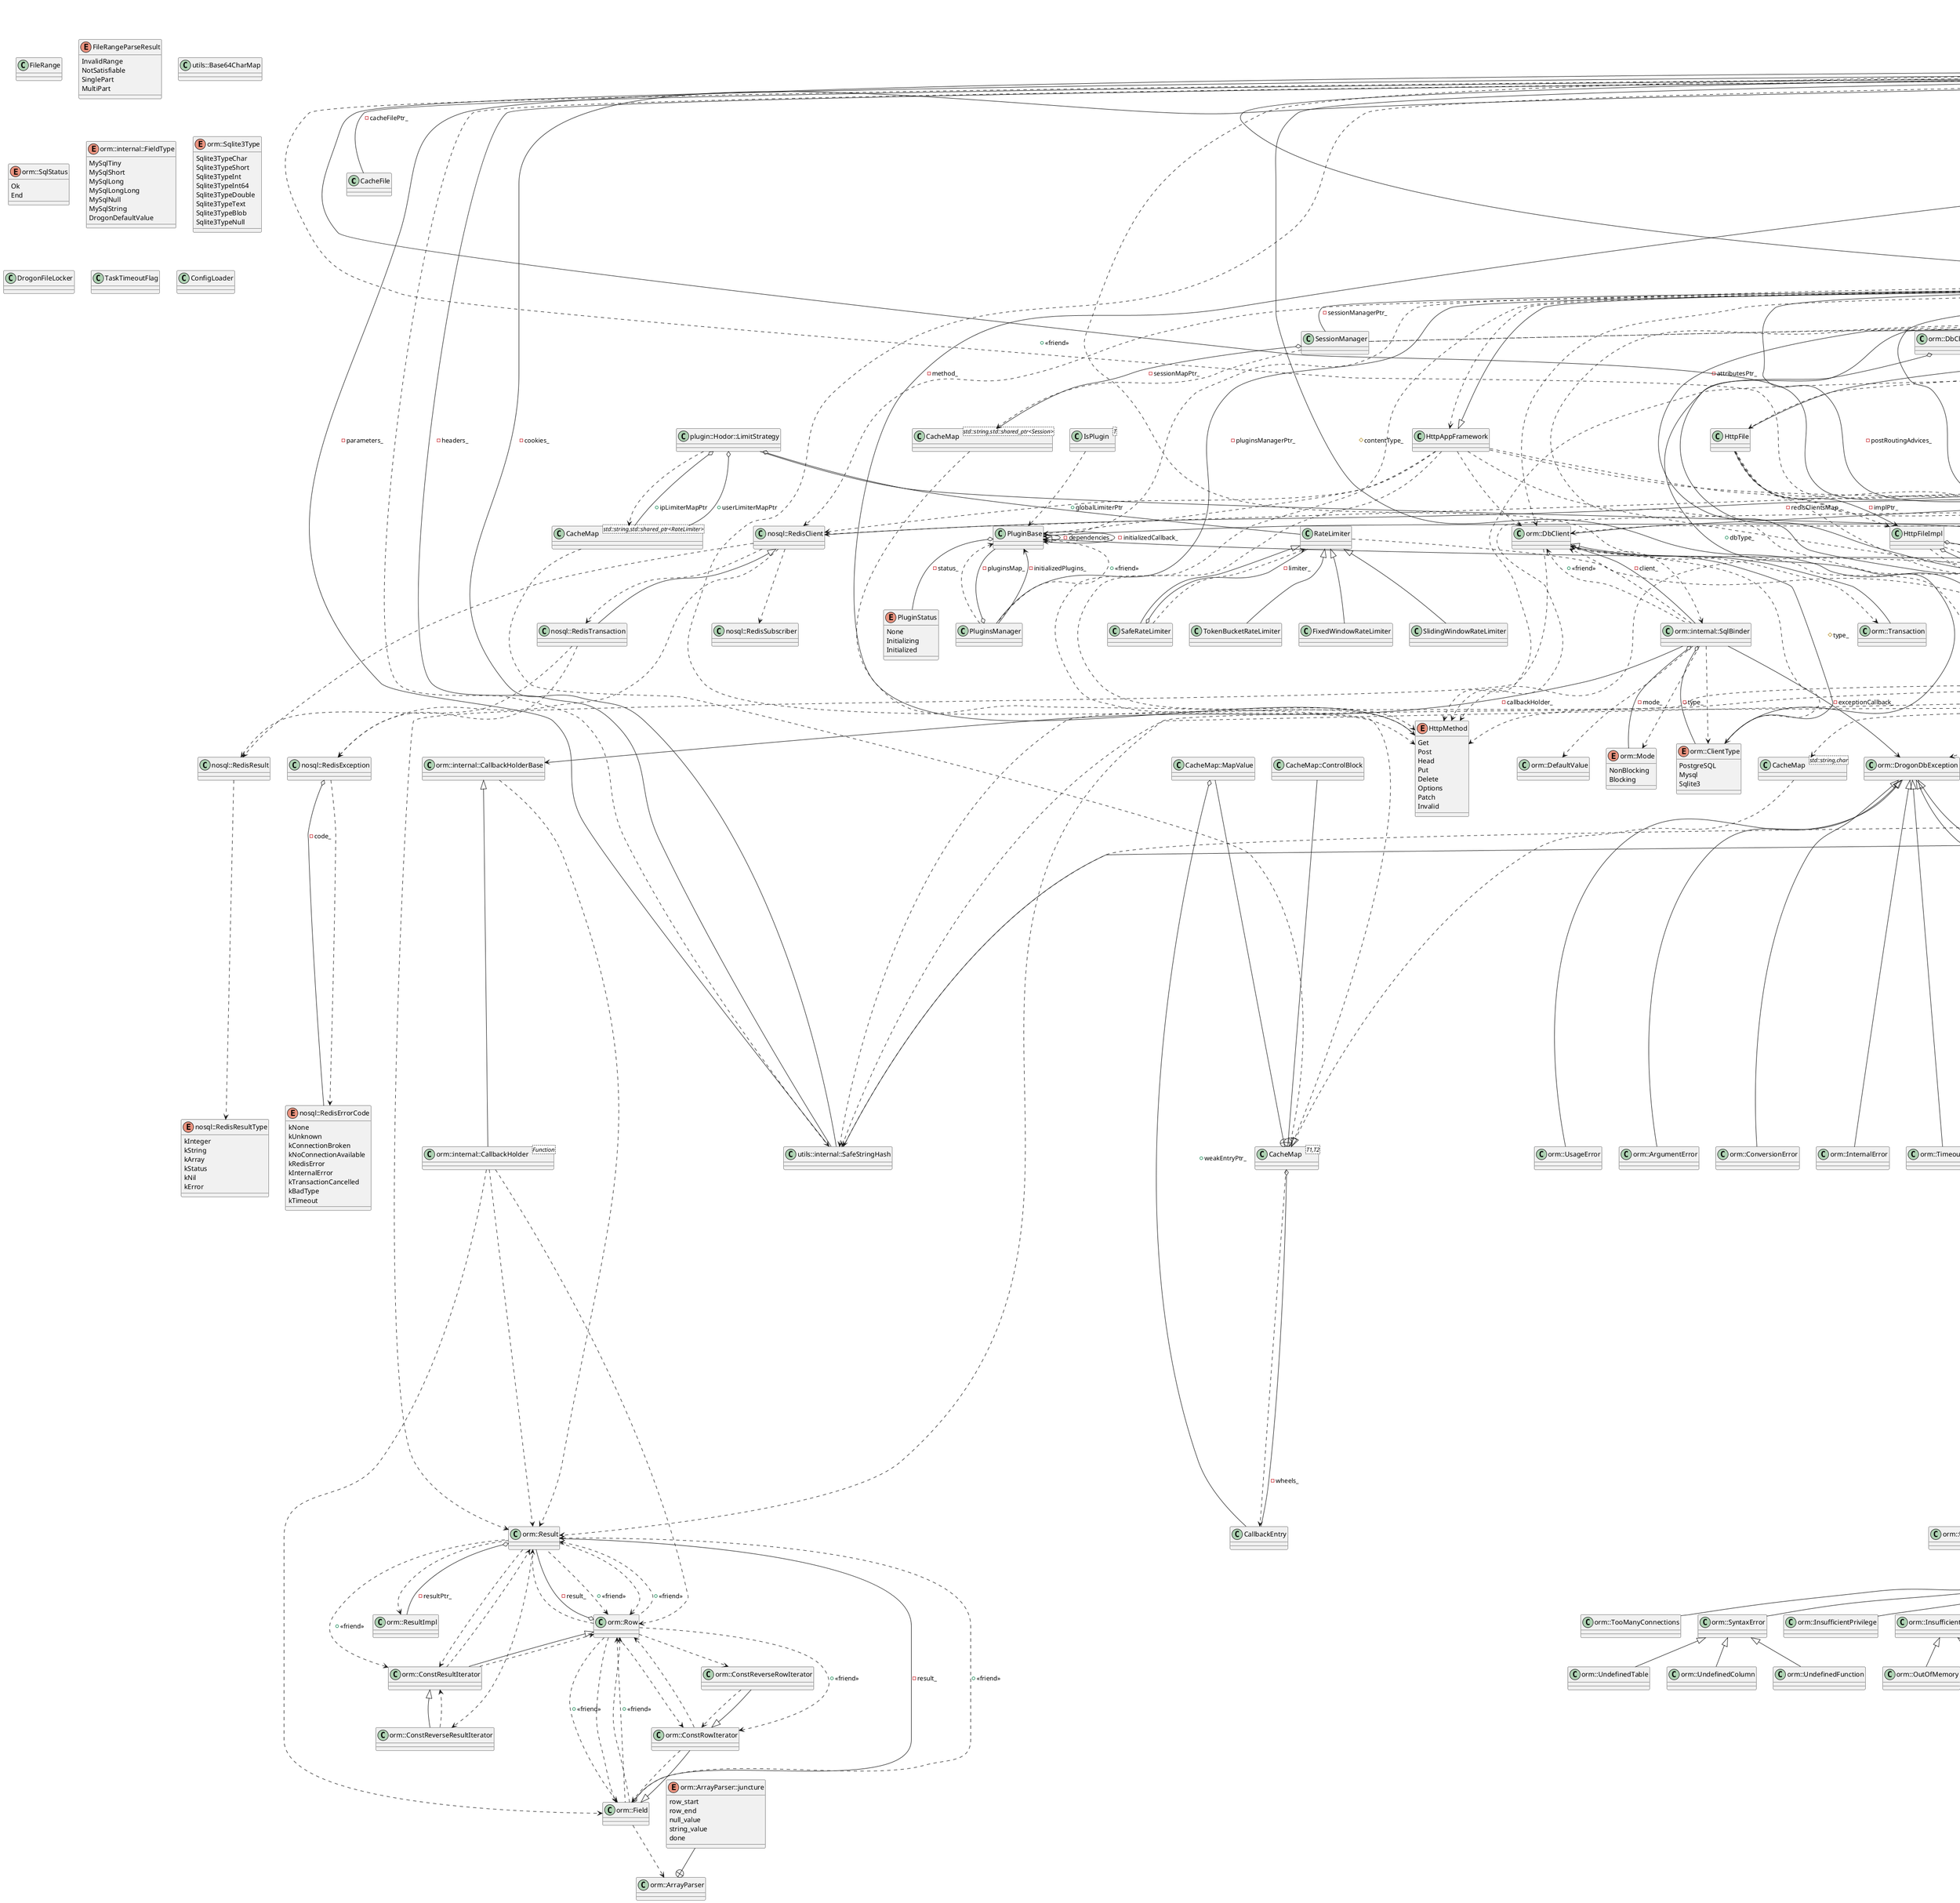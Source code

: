 @startuml
class "CacheFile" as C_0001602196388412231876
class C_0001602196388412231876 {
__
}
class "FileRange" as C_0001172907301280190169
class C_0001172907301280190169 {
__
}
enum "FileRangeParseResult" as C_0000148446921052747184
enum C_0000148446921052747184 {
InvalidRange
NotSatisfiable
SinglePart
MultiPart
}
enum "RateLimiterType" as C_0000569988673377409314
enum C_0000569988673377409314 {
kFixedWindow
kSlidingWindow
kTokenBucket
}
class "RateLimiter" as C_0001683570349320951376
class C_0001683570349320951376 {
__
}
class "SafeRateLimiter" as C_0000793312537672635337
class C_0000793312537672635337 {
__
}
class "DrClassMap" as C_0000226157856975215688
class C_0000226157856975215688 {
__
}
class "DrObjectBase" as C_0000948678946378292650
class C_0000948678946378292650 {
__
}
class "DrObject<T>" as C_0000928351319055387329
class C_0000928351319055387329 {
__
}
class "DrObject::DrAllocator" as C_0001402579818599776926
class C_0001402579818599776926 {
__
}
enum "PluginStatus" as C_0002179084495633963903
enum C_0002179084495633963903 {
None
Initializing
Initialized
}
class "PluginBase" as C_0001766132705992294525
class C_0001766132705992294525 {
__
}
class "IsPlugin<T>" as C_0000757665531058320208
class C_0000757665531058320208 {
__
}
class "Plugin<T>" as C_0000090245984191403772
class C_0000090245984191403772 {
__
}
class "utils::internal::SafeStringHash" as C_0000202643399852925558
class C_0000202643399852925558 {
__
}
class "utils::Base64CharMap" as C_0000809694871541360801
class C_0000809694871541360801 {
__
}
enum "HttpStatusCode" as C_0002294020846573993468
enum C_0002294020846573993468 {
kUnknown
k100Continue
k101SwitchingProtocols
k102Processing
k103EarlyHints
k200OK
k201Created
k202Accepted
k203NonAuthoritativeInformation
k204NoContent
k205ResetContent
k206PartialContent
k207MultiStatus
k208AlreadyReported
k226IMUsed
k300MultipleChoices
k301MovedPermanently
k302Found
k303SeeOther
k304NotModified
k305UseProxy
k306Unused
k307TemporaryRedirect
k308PermanentRedirect
k400BadRequest
k401Unauthorized
k402PaymentRequired
k403Forbidden
k404NotFound
k405MethodNotAllowed
k406NotAcceptable
k407ProxyAuthenticationRequired
k408RequestTimeout
k409Conflict
k410Gone
k411LengthRequired
k412PreconditionFailed
k413RequestEntityTooLarge
k414RequestURITooLarge
k415UnsupportedMediaType
k416RequestedRangeNotSatisfiable
k417ExpectationFailed
k418ImATeapot
k421MisdirectedRequest
k422UnprocessableEntity
k423Locked
k424FailedDependency
k425TooEarly
k426UpgradeRequired
k428PreconditionRequired
k429TooManyRequests
k431RequestHeaderFieldsTooLarge
k451UnavailableForLegalReasons
k500InternalServerError
k501NotImplemented
k502BadGateway
k503ServiceUnavailable
k504GatewayTimeout
k505HTTPVersionNotSupported
k506VariantAlsoNegotiates
k507InsufficientStorage
k508LoopDetected
k510NotExtended
k511NetworkAuthenticationRequired
}
enum "Version" as C_0000197817700020926822
enum C_0000197817700020926822 {
kUnknown
kHttp10
kHttp11
}
enum "ContentType" as C_0002066557435230642449
enum C_0002066557435230642449 {
CT_NONE
CT_APPLICATION_JSON
CT_TEXT_PLAIN
CT_TEXT_HTML
CT_APPLICATION_X_FORM
CT_APPLICATION_X_JAVASCRIPT
CT_TEXT_CSS
CT_TEXT_XML
CT_APPLICATION_XML
CT_TEXT_XSL
CT_APPLICATION_WASM
CT_APPLICATION_OCTET_STREAM
CT_APPLICATION_X_FONT_TRUETYPE
CT_APPLICATION_X_FONT_OPENTYPE
CT_APPLICATION_FONT_WOFF
CT_APPLICATION_FONT_WOFF2
CT_APPLICATION_VND_MS_FONTOBJ
CT_APPLICATION_PDF
CT_IMAGE_SVG_XML
CT_IMAGE_PNG
CT_IMAGE_WEBP
CT_IMAGE_AVIF
CT_IMAGE_JPG
CT_IMAGE_GIF
CT_IMAGE_XICON
CT_IMAGE_ICNS
CT_IMAGE_BMP
CT_MULTIPART_FORM_DATA
CT_CUSTOM
}
enum "FileType" as C_0000046087860677639494
enum C_0000046087860677639494 {
FT_UNKNOWN
FT_CUSTOM
FT_DOCUMENT
FT_ARCHIVE
FT_AUDIO
FT_MEDIA
FT_IMAGE
}
enum "HttpMethod" as C_0002297089588192879184
enum C_0002297089588192879184 {
Get
Post
Head
Put
Delete
Options
Patch
Invalid
}
enum "ReqResult" as C_0002149760671946388471
enum C_0002149760671946388471 {
Ok
BadResponse
NetworkFailure
BadServerAddress
Timeout
HandshakeError
InvalidCertificate
EncryptionFailure
}
enum "WebSocketMessageType" as C_0001493037087324526865
enum C_0001493037087324526865 {
Text
Binary
Ping
Pong
Close
Unknown
}
class "Session" as C_0001154883658290103158
class C_0001154883658290103158 {
__
}
class "Attributes" as C_0000856886442257969515
class C_0000856886442257969515 {
__
}
class "UploadFile" as C_0001615461992216996730
class C_0001615461992216996730 {
__
}
class "HttpRequest" as C_0001190870941872623442
class C_0001190870941872623442 {
__
}
class "plugin::RealIpResolver" as C_0000941513324950733499
class C_0000941513324950733499 {
__
}
class "plugin::RealIpResolver::CIDR" as C_0000448641385731278432
class C_0000448641385731278432 {
__
}
class "plugin::Hodor" as C_0001660283423325560228
class C_0001660283423325560228 {
__
}
class "plugin::Hodor::LimitStrategy" as C_0002289629782712496672
class C_0002289629782712496672 {
__
}
class "plugin::SecureSSLRedirector" as C_0000220070499246235988
class C_0000220070499246235988 {
__
}
class "plugin::AccessLogger" as C_0000244520623122674747
class C_0000244520623122674747 {
__
}
class "plugin::GlobalFilters" as C_0001987479517215170784
class C_0001987479517215170784 {
__
}
class "CallbackEntry" as C_0000090521162796328593
class C_0000090521162796328593 {
__
}
class "CacheMap<T1,T2>" as C_0001718377259596257071
class C_0001718377259596257071 {
__
}
class "CacheMap::MapValue" as C_0001562390711784535865
class C_0001562390711784535865 {
__
}
class "CacheMap::ControlBlock" as C_0002252073953150628835
class C_0002252073953150628835 {
__
}
class "Cookie" as C_0000629720874538387081
class C_0000629720874538387081 {
__
}
enum "Cookie::SameSite" as C_0002106053951744410615
enum C_0002106053951744410615 {
kNull
kLax
kStrict
kNone
}
class "HttpViewData" as C_0001371109155471867910
class C_0001371109155471867910 {
__
}
class "HttpResponse" as C_0001901795027020512498
class C_0001901795027020512498 {
__
}
class "HttpFilterBase" as C_0001287349830889935744
class C_0001287349830889935744 {
__
}
class "HttpFilter<T,_Bool AutoCreation=true>" as C_0001423317784030907931
class C_0001423317784030907931 {
__
}
class "HttpFile" as C_0001523417402752130926
class C_0001523417402752130926 {
__
}
class "MultiPartParser" as C_0001601606743768578298
class C_0001601606743768578298 {
__
}
class "DrTemplateBase" as C_0000286555068366301766
class C_0000286555068366301766 {
__
}
class "DrTemplate<T>" as C_0000730908334399288167
class C_0000730908334399288167 {
__
}
class "NotFound" as C_0001702311134469454529
class C_0001702311134469454529 {
__
}
class "orm::DrogonDbException" as C_0000490701912571951483
class C_0000490701912571951483 {
__
}
class "orm::Failure" as C_0000456369170220033535
class C_0000456369170220033535 {
__
}
class "orm::BrokenConnection" as C_0001376443961393314631
class C_0001376443961393314631 {
__
}
class "orm::SqlError" as C_0000110094149694428433
class C_0000110094149694428433 {
__
}
class "orm::InDoubtError" as C_0001329812002507284968
class C_0001329812002507284968 {
__
}
class "orm::TransactionRollback" as C_0001914524283162894475
class C_0001914524283162894475 {
__
}
class "orm::SerializationFailure" as C_0001257602633022102086
class C_0001257602633022102086 {
__
}
class "orm::StatementCompletionUnknown" as C_0000994616565579621556
class C_0000994616565579621556 {
__
}
class "orm::DeadlockDetected" as C_0001888794958766654274
class C_0001888794958766654274 {
__
}
class "orm::InternalError" as C_0002261831672566029641
class C_0002261831672566029641 {
__
}
class "orm::TimeoutError" as C_0002302674545447868988
class C_0002302674545447868988 {
__
}
class "orm::UsageError" as C_0000254083566728914352
class C_0000254083566728914352 {
__
}
class "orm::ArgumentError" as C_0000916768331014483169
class C_0000916768331014483169 {
__
}
class "orm::ConversionError" as C_0001845087573322512354
class C_0001845087573322512354 {
__
}
class "orm::RangeError" as C_0001211430318191908949
class C_0001211430318191908949 {
__
}
class "orm::UnexpectedRows" as C_0000875683457816288818
class C_0000875683457816288818 {
__
}
class "orm::FeatureNotSupported" as C_0000303146722636107252
class C_0000303146722636107252 {
__
}
class "orm::DataException" as C_0000450066591467892548
class C_0000450066591467892548 {
__
}
class "orm::IntegrityConstraintViolation" as C_0000183985701049491110
class C_0000183985701049491110 {
__
}
class "orm::RestrictViolation" as C_0001486865965422908195
class C_0001486865965422908195 {
__
}
class "orm::NotNullViolation" as C_0001815296255384798414
class C_0001815296255384798414 {
__
}
class "orm::ForeignKeyViolation" as C_0000507707051843650703
class C_0000507707051843650703 {
__
}
class "orm::UniqueViolation" as C_0002008857915781258230
class C_0002008857915781258230 {
__
}
class "orm::CheckViolation" as C_0001924239052726442346
class C_0001924239052726442346 {
__
}
class "orm::InvalidCursorState" as C_0001566428556455139836
class C_0001566428556455139836 {
__
}
class "orm::InvalidSqlStatementName" as C_0000759062901150113307
class C_0000759062901150113307 {
__
}
class "orm::InvalidCursorName" as C_0001606121618321444316
class C_0001606121618321444316 {
__
}
class "orm::SyntaxError" as C_0000259099048957574831
class C_0000259099048957574831 {
__
}
class "orm::UndefinedColumn" as C_0001273053679516529581
class C_0001273053679516529581 {
__
}
class "orm::UndefinedFunction" as C_0000175001950433608832
class C_0000175001950433608832 {
__
}
class "orm::UndefinedTable" as C_0000506640526327418335
class C_0000506640526327418335 {
__
}
class "orm::InsufficientPrivilege" as C_0000615127120924718627
class C_0000615127120924718627 {
__
}
class "orm::InsufficientResources" as C_0002116496948881352812
class C_0002116496948881352812 {
__
}
class "orm::DiskFull" as C_0001472863203085702367
class C_0001472863203085702367 {
__
}
class "orm::OutOfMemory" as C_0000590086373805922620
class C_0000590086373805922620 {
__
}
class "orm::TooManyConnections" as C_0001565267492265102292
class C_0001565267492265102292 {
__
}
class "orm::ArrayParser" as C_0001031019763544911241
class C_0001031019763544911241 {
__
}
enum "orm::ArrayParser::juncture" as C_0000083418169140719751
enum C_0000083418169140719751 {
row_start
row_end
null_value
string_value
done
}
enum "orm::SqlStatus" as C_0000864614178541128980
enum C_0000864614178541128980 {
Ok
End
}
class "orm::Result" as C_0001879694154331038123
class C_0001879694154331038123 {
__
}
class "orm::Row" as C_0001497249381223800335
class C_0001497249381223800335 {
__
}
class "orm::Field" as C_0000384421613627818213
class C_0000384421613627818213 {
__
}
class "orm::ConstResultIterator" as C_0000759497631999745177
class C_0000759497631999745177 {
__
}
class "orm::ConstReverseResultIterator" as C_0001683013422590829842
class C_0001683013422590829842 {
__
}
class "orm::ConstRowIterator" as C_0001908145275863799607
class C_0001908145275863799607 {
__
}
class "orm::ConstReverseRowIterator" as C_0000154149308819588584
class C_0000154149308819588584 {
__
}
class "orm::DefaultValue" as C_0001242350316431051799
class C_0001242350316431051799 {
__
}
enum "orm::internal::FieldType" as C_0001803163228504873872
enum C_0001803163228504873872 {
MySqlTiny
MySqlShort
MySqlLong
MySqlLongLong
MySqlNull
MySqlString
DrogonDefaultValue
}
class "orm::internal::FunctionTraits<void()>" as C_0000146628460416083994
class C_0000146628460416083994 {
__
}
class "orm::internal::FunctionTraits<Function>" as C_0001957603977180218076
class C_0001957603977180218076 {
__
}
class "orm::internal::FunctionTraits<ReturnType (ClassType::*)(Arguments...)>" as C_0001417883023260479158
class C_0001417883023260479158 {
__
}
class "orm::internal::FunctionTraits<void(orm::Result const&)>" as C_0001112998707627207475
class C_0001112998707627207475 {
__
}
class "orm::internal::FunctionTraits<void(orm::DrogonDbException const&)>" as C_0001947250101248957979
class C_0001947250101248957979 {
__
}
class "orm::internal::FunctionTraits<void(std::__exception_ptr::exception_ptr const&)>" as C_0001930154132834397239
class C_0001930154132834397239 {
__
}
class "orm::internal::FunctionTraits<ReturnType(bool,Arguments...)>" as C_0000862466988325665286
class C_0000862466988325665286 {
__
}
class "orm::internal::FunctionTraits<ReturnType(Arguments...)>" as C_0000806255799853800542
class C_0000806255799853800542 {
__
}
class "orm::internal::VectorTypeTraits<T>" as C_0000786554807114980109
class C_0000786554807114980109 {
__
}
class "orm::internal::VectorTypeTraits<std::vector<std::shared_ptr<T>>>" as C_0001460775332596429924
class C_0001460775332596429924 {
__
}
class "orm::internal::VectorTypeTraits<std::string>" as C_0001028932301327099173
class C_0001028932301327099173 {
__
}
class "orm::internal::CallbackArgTypeTraits<T>" as C_0001591051183953441591
class C_0001591051183953441591 {
__
}
class "orm::internal::CallbackArgTypeTraits<T *>" as C_0000843017854924881578
class C_0000843017854924881578 {
__
}
class "orm::internal::CallbackArgTypeTraits<T &>" as C_0001623635363292769104
class C_0001623635363292769104 {
__
}
class "orm::internal::CallbackArgTypeTraits<T &&>" as C_0000449587150521759061
class C_0000449587150521759061 {
__
}
class "orm::internal::CallbackArgTypeTraits<T const&>" as C_0000278228954094649360
class C_0000278228954094649360 {
__
}
class "orm::internal::CallbackHolderBase" as C_0000811563132313094349
class C_0000811563132313094349 {
__
}
class "orm::internal::CallbackHolder<Function>" as C_0001889359869870982877
class C_0001889359869870982877 {
__
}
class "orm::internal::SqlBinder" as C_0000468897011034681203
class C_0000468897011034681203 {
__
}
class "orm::internal::FunctionTraits<typename>" as C_0000358850982794463344
class C_0000358850982794463344 {
__
}
enum "orm::ClientType" as C_0002190783142543069125
enum C_0002190783142543069125 {
PostgreSQL
Mysql
Sqlite3
}
enum "orm::Sqlite3Type" as C_0001301027004849434510
enum C_0001301027004849434510 {
Sqlite3TypeChar
Sqlite3TypeShort
Sqlite3TypeInt
Sqlite3TypeInt64
Sqlite3TypeDouble
Sqlite3TypeText
Sqlite3TypeBlob
Sqlite3TypeNull
}
enum "orm::Mode" as C_0001225333086930819835
enum C_0001225333086930819835 {
NonBlocking
Blocking
}
class "orm::DbClient" as C_0000471532526581045605
class C_0000471532526581045605 {
__
}
class "orm::Transaction" as C_0000456939794030293158
class C_0000456939794030293158 {
__
}
class "orm::ResultImpl" as C_0001955893625886337927
class C_0001955893625886337927 {
__
}
class "orm::DbClientManager" as C_0001649523481404497031
class C_0001649523481404497031 {
__
}
class "orm::DbClientManager::DbInfo" as C_0001683999535943826556
class C_0001683999535943826556 {
__
}
enum "nosql::RedisResultType" as C_0000236628666458416603
enum C_0000236628666458416603 {
kInteger
kString
kArray
kStatus
kNil
kError
}
class "nosql::RedisResult" as C_0000050005081244291018
class C_0000050005081244291018 {
__
}
enum "nosql::RedisErrorCode" as C_0001312001361169551649
enum C_0001312001361169551649 {
kNone
kUnknown
kConnectionBroken
kNoConnectionAvailable
kRedisError
kInternalError
kTransactionCancelled
kBadType
kTimeout
}
class "nosql::RedisException" as C_0000559300651359055504
class C_0000559300651359055504 {
__
}
class "nosql::RedisSubscriber" as C_0001107547161573581594
class C_0001107547161573581594 {
__
}
class "nosql::RedisClient" as C_0001883779199158262454
class C_0001883779199158262454 {
__
}
class "nosql::RedisTransaction" as C_0000602502027937678388
class C_0000602502027937678388 {
__
}
class "nosql::RedisClientManager" as C_0001774738376105557712
class C_0001774738376105557712 {
__
}
class "nosql::RedisClientManager::RedisInfo" as C_0000611188511917421263
class C_0000611188511917421263 {
__
}
class "HttpAppFramework" as C_0000562806535167206749
class C_0000562806535167206749 {
__
}
class "CacheMap<std::string,std::shared_ptr<RateLimiter>>" as C_0001149590644407197090
class C_0001149590644407197090 {
__
}
class "HttpSimpleControllerBase" as C_0000128620413217137181
class C_0000128620413217137181 {
__
}
class "HttpFileImpl" as C_0000430861576536820587
class C_0000430861576536820587 {
__
}
class "WebSocketControllerBase" as C_0001615046545627727628
class C_0001615046545627727628 {
__
}
class "HttpControllerBase" as C_0001847958496230053998
class C_0001847958496230053998 {
__
}
enum "StreamDecompressStatus" as C_0000163356329807892547
enum C_0000163356329807892547 {
TooLarge
DecompressError
NotSupported
Ok
}
class "HttpRequestImpl" as C_0001077445029966790851
class C_0001077445029966790851 {
__
}
class "HttpMessageBody" as C_0001754708542321847598
class C_0001754708542321847598 {
__
}
enum "HttpMessageBody::BodyType" as C_0000605428589634827505
enum C_0000605428589634827505 {
kNone
kString
kStringView
}
class "HttpMessageStringBody" as C_0001277789552022385231
class C_0001277789552022385231 {
__
}
class "HttpMessageStringViewBody" as C_0002060394961817502911
class C_0002060394961817502911 {
__
}
class "HttpResponseImpl" as C_0000381476730916804538
class C_0000381476730916804538 {
__
}
class "InitBeforeMainFunction" as C_0000020484508416173121
class C_0000020484508416173121 {
__
}
class "HttpAppFrameworkImpl" as C_0001004757924792929683
class C_0001004757924792929683 {
__
}
class "PluginsManager" as C_0000335650429468284846
class C_0000335650429468284846 {
__
}
class "StaticFileRouter" as C_0000353826227210189722
class C_0000353826227210189722 {
__
}
class "ListenerManager" as C_0000608763234271505368
class C_0000608763234271505368 {
__
}
class "WebsocketControllersRouter" as C_0000951993459401033861
class C_0000951993459401033861 {
__
}
class "HttpServer" as C_0001484050858330124819
class C_0001484050858330124819 {
__
}
class "HttpControllersRouter" as C_0001615151661652650598
class C_0001615151661652650598 {
__
}
class "SessionManager" as C_0001631916368591596960
class C_0001631916368591596960 {
__
}
class "HttpRequestParser" as C_0001720364280583232565
class C_0001720364280583232565 {
__
}
class "WebSocketConnectionImpl" as C_0001836657483865143021
class C_0001836657483865143021 {
__
}
class "SharedLibManager" as C_0001894840575198633229
class C_0001894840575198633229 {
__
}
class "HttpSimpleControllersRouter" as C_0001970446989037272555
class C_0001970446989037272555 {
__
}
class "FixedWindowRateLimiter" as C_0001720993327917963721
class C_0001720993327917963721 {
__
}
class "SlidingWindowRateLimiter" as C_0001885782635672739197
class C_0001885782635672739197 {
__
}
class "TokenBucketRateLimiter" as C_0001852668886837659991
class C_0001852668886837659991 {
__
}
class "LocalHostFilter" as C_0001201580713638217777
class C_0001201580713638217777 {
__
}
class "ConfigAdapter" as C_0001248771358067691616
class C_0001248771358067691616 {
__
}
class "JsonConfigAdapter" as C_0001494869777221246521
class C_0001494869777221246521 {
__
}
class "ConfigAdapterManager" as C_0001353955529874701856
class C_0001353955529874701856 {
__
}
class "YamlConfigAdapter" as C_0000919611083123288933
class C_0000919611083123288933 {
__
}
enum "CloseCode" as C_0000861956644728290368
enum C_0000861956644728290368 {
kNormalClosure
kEndpointGone
kProtocolError
kInvalidMessage
kNone
kAbnormally
kWrongMessageContent
kViolation
kMessageTooBig
kNeedMoreExtensions
kUnexpectedCondition
kTLSFailed
}
class "WebSocketConnection" as C_0001703545934693630165
class C_0001703545934693630165 {
__
}
class "WebSocketClient" as C_0000082344787903276426
class C_0000082344787903276426 {
__
}
class "WebSocketClientImpl" as C_0001480640962659994258
class C_0001480640962659994258 {
__
}
class "HttpResponseParser" as C_0000280643349295394173
class C_0000280643349295394173 {
__
}
enum "HttpResponseParser::HttpResponseParseStatus" as C_0001507324705318899831
enum C_0001507324705318899831 {
kExpectResponseLine
kExpectHeaders
kExpectBody
kExpectChunkLen
kExpectChunkBody
kExpectLastEmptyChunk
kExpectClose
kGotAll
}
class "WebSocketMessageParser" as C_0001454627024293785596
class C_0001454627024293785596 {
__
}
class "ListenerManager::ListenerInfo" as C_0001204645190044863835
class C_0001204645190044863835 {
__
}
class "DrogonFileLocker" as C_0000181996994286112818
class C_0000181996994286112818 {
__
}
class "IOThreadStorage<C>" as C_0002158017326150546890
class C_0002158017326150546890 {
__
}
class "IOThreadStorage<std::shared_ptr<orm::DbClient>>" as C_0000607020710647024835
class C_0000607020710647024835 {
__
}
class "HttpClient" as C_0000193386755456182691
class C_0000193386755456182691 {
__
}
class "HttpController<T,_Bool AutoCreation=true>" as C_0000022864597420834899
class C_0000022864597420834899 {
__
}
class "HttpController::methodRegistrator" as C_0001675203611479878587
class C_0001675203611479878587 {
__
}
class "HttpSimpleController<T,_Bool AutoCreation=true>" as C_0000230834042887687668
class C_0000230834042887687668 {
__
}
class "HttpSimpleController::pathRegistrator" as C_0000168773656179042750
class C_0000168773656179042750 {
__
}
class "IntranetIpFilter" as C_0001135131880391382868
class C_0001135131880391382868 {
__
}
class "TaskTimeoutFlag" as C_0001532938012186904630
class C_0001532938012186904630 {
__
}
enum "HttpRequestParser::HttpRequestParseStatus" as C_0002109502964953613273
enum C_0002109502964953613273 {
kExpectMethod
kExpectRequestLine
kExpectHeaders
kExpectBody
kExpectChunkLen
kExpectChunkBody
kExpectLastEmptyChunk
kGotAll
}
class "CacheMap<std::string,char>" as C_0002089220607717350710
class C_0002089220607717350710 {
__
}
class "IOThreadStorage<std::unique_ptr<CacheMap<std::string,char>>>" as C_0001314571613852665946
class C_0001314571613852665946 {
__
}
class "IOThreadStorage<std::unordered_map<std::string,std::shared_ptr<HttpResponse>>>" as C_0002042351670502806168
class C_0002042351670502806168 {
__
}
class "IOThreadStorage<std::vector<StaticFileRouter::Location>>" as C_0001088808863620520423
class C_0001088808863620520423 {
__
}
class "StaticFileRouter::Location" as C_0000956383041522651290
class C_0000956383041522651290 {
__
}
class "HttpClientImpl" as C_0000566347777129574936
class C_0000566347777129574936 {
__
}
class "ConfigLoader" as C_0001501409930325618238
class C_0001501409930325618238 {
__
}
class "IOThreadStorage<std::shared_ptr<HttpResponse>>" as C_0000711739037540363664
class C_0000711739037540363664 {
__
}
class "HttpControllersRouter::CtrlBinder" as C_0001713808242298244995
class C_0001713808242298244995 {
__
}
class "HttpControllersRouter::HttpControllerRouterItem" as C_0000309843102008602296
class C_0000309843102008602296 {
__
}
class "HttpSimpleControllersRouter::CtrlBinder" as C_0002131510168062055055
class C_0002131510168062055055 {
__
}
class "HttpSimpleControllersRouter::SimpleControllerRouterItem" as C_0000869536699651170580
class C_0000869536699651170580 {
__
}
class "IOThreadStorage<std::shared_ptr<nosql::RedisClient>>" as C_0002290647563351137987
class C_0002290647563351137987 {
__
}
class "CacheMap<std::string,std::shared_ptr<Session>>" as C_0000265559757505396166
class C_0000265559757505396166 {
__
}
class "SharedLibManager::DLStat" as C_0000912393489712100848
class C_0000912393489712100848 {
__
}
class "WebsocketControllersRouter::CtrlBinder" as C_0000122138011985869741
class C_0000122138011985869741 {
__
}
class "WebsocketControllersRouter::WebSocketControllerRouterItem" as C_0002192270870067768196
class C_0002192270870067768196 {
__
}
class "WebSocketController<T,_Bool AutoCreation=true>" as C_0001306947998463000992
class C_0001306947998463000992 {
__
}
class "WebSocketController::pathRegistrator" as C_0000532018289313791350
class C_0000532018289313791350 {
__
}
class "HttpFileUploadRequest" as C_0001858718572891983498
class C_0001858718572891983498 {
__
}
C_0001683570349320951376 ..> C_0000569988673377409314
C_0000793312537672635337 ..> C_0001683570349320951376
C_0000793312537672635337 o-- C_0001683570349320951376 : -limiter_
C_0001683570349320951376 <|-- C_0000793312537672635337
C_0000226157856975215688 ..> C_0000948678946378292650
C_0000948678946378292650 <|-- C_0000928351319055387329
C_0001402579818599776926 --+ C_0000928351319055387329
C_0001766132705992294525 o-- C_0002179084495633963903 : -status_
C_0001766132705992294525 --> C_0001766132705992294525 : -dependencies_
C_0001766132705992294525 --> C_0001766132705992294525 : -initializedCallback_
C_0001766132705992294525 <.. C_0000335650429468284846 : +<<friend>>
C_0000948678946378292650 <|-- C_0001766132705992294525
C_0000757665531058320208 ..> C_0001766132705992294525
C_0001766132705992294525 <|-- C_0000090245984191403772
C_0000928351319055387329 <|-- C_0000090245984191403772
C_0001154883658290103158 <.. C_0001004757924792929683 : +<<friend>>
C_0001154883658290103158 <.. C_0001631916368591596960 : +<<friend>>
C_0001615461992216996730 ..> C_0002066557435230642449
C_0001615461992216996730 o-- C_0002066557435230642449 : -contentType_
C_0001190870941872623442 ..> C_0002297089588192879184
C_0001190870941872623442 ..> C_0000202643399852925558
C_0001190870941872623442 ..> C_0000197817700020926822
C_0001190870941872623442 ..> C_0001154883658290103158
C_0001190870941872623442 ..> C_0000856886442257969515
C_0001190870941872623442 ..> C_0002066557435230642449
C_0001190870941872623442 ..> C_0001615461992216996730
C_0000941513324950733499 ..> C_0001190870941872623442
C_0000448641385731278432 --+ C_0000941513324950733499
C_0001660283423325560228 ..> C_0001190870941872623442
C_0001660283423325560228 ..> C_0001901795027020512498
C_0001660283423325560228 o-- C_0000569988673377409314 : -algorithm_
C_0001660283423325560228 o-- C_0001190870941872623442 : -userIdGetter_
C_0001660283423325560228 o-- C_0001901795027020512498 : -rejectResponseFactory_
C_0001660283423325560228 o-- C_0001190870941872623442 : -rejectResponseFactory_
C_0001660283423325560228 o-- C_0001901795027020512498 : -rejectResponse_
C_0002289629782712496672 --+ C_0001660283423325560228
C_0002289629782712496672 o-- C_0001683570349320951376 : +globalLimiterPtr
C_0002289629782712496672 ..> C_0001149590644407197090
C_0002289629782712496672 o-- C_0001149590644407197090 : +ipLimiterMapPtr
C_0002289629782712496672 o-- C_0001149590644407197090 : +userLimiterMapPtr
C_0000220070499246235988 ..> C_0001190870941872623442
C_0000220070499246235988 ..> C_0001901795027020512498
C_0000244520623122674747 ..> C_0001190870941872623442
C_0000244520623122674747 ..> C_0001901795027020512498
C_0000244520623122674747 o-- C_0001190870941872623442 : -logFunctions_
C_0000244520623122674747 o-- C_0001901795027020512498 : -logFunctions_
C_0000244520623122674747 o-- C_0001190870941872623442 : -logFunctionMap_
C_0000244520623122674747 o-- C_0001901795027020512498 : -logFunctionMap_
C_0001987479517215170784 o-- C_0001287349830889935744 : -filters_
C_0001718377259596257071 ..> C_0000090521162796328593
C_0001718377259596257071 o-- C_0000090521162796328593 : -wheels_
C_0001562390711784535865 --+ C_0001718377259596257071
C_0001562390711784535865 o-- C_0000090521162796328593 : +weakEntryPtr_
C_0002252073953150628835 --+ C_0001718377259596257071
C_0002106053951744410615 --+ C_0000629720874538387081
C_0001901795027020512498 ..> C_0002294020846573993468
C_0001901795027020512498 ..> C_0000197817700020926822
C_0001901795027020512498 ..> C_0002066557435230642449
C_0001901795027020512498 ..> C_0000202643399852925558
C_0001901795027020512498 ..> C_0000629720874538387081
C_0001901795027020512498 ..> C_0001371109155471867910
C_0001287349830889935744 ..> C_0001190870941872623442
C_0001287349830889935744 ..> C_0001901795027020512498
C_0000948678946378292650 <|-- C_0001287349830889935744
C_0000928351319055387329 <|-- C_0001423317784030907931
C_0001287349830889935744 <|-- C_0001423317784030907931
C_0001523417402752130926 ..> C_0000430861576536820587
C_0001523417402752130926 ..> C_0000046087860677639494
C_0001523417402752130926 ..> C_0002066557435230642449
C_0001523417402752130926 --> C_0000430861576536820587 : -implPtr_
C_0001601606743768578298 ..> C_0001523417402752130926
C_0001601606743768578298 ..> C_0001190870941872623442
C_0001601606743768578298 o-- C_0001523417402752130926 : #files_
C_0001601606743768578298 o-- C_0001190870941872623442 : #requestPtr_
C_0000286555068366301766 ..> C_0001371109155471867910
C_0000948678946378292650 <|-- C_0000286555068366301766
C_0000928351319055387329 <|-- C_0000730908334399288167
C_0000286555068366301766 <|-- C_0000730908334399288167
C_0001702311134469454529 ..> C_0001371109155471867910
C_0000490701912571951483 <|-- C_0000456369170220033535
C_0000456369170220033535 <|-- C_0001376443961393314631
C_0000456369170220033535 <|-- C_0000110094149694428433
C_0000456369170220033535 <|-- C_0001329812002507284968
C_0000456369170220033535 <|-- C_0001914524283162894475
C_0001914524283162894475 <|-- C_0001257602633022102086
C_0001914524283162894475 <|-- C_0000994616565579621556
C_0001914524283162894475 <|-- C_0001888794958766654274
C_0000490701912571951483 <|-- C_0002261831672566029641
C_0000490701912571951483 <|-- C_0002302674545447868988
C_0000490701912571951483 <|-- C_0000254083566728914352
C_0000490701912571951483 <|-- C_0000916768331014483169
C_0000490701912571951483 <|-- C_0001845087573322512354
C_0000490701912571951483 <|-- C_0001211430318191908949
C_0001211430318191908949 <|-- C_0000875683457816288818
C_0000110094149694428433 <|-- C_0000303146722636107252
C_0000110094149694428433 <|-- C_0000450066591467892548
C_0000110094149694428433 <|-- C_0000183985701049491110
C_0000183985701049491110 <|-- C_0001486865965422908195
C_0000183985701049491110 <|-- C_0001815296255384798414
C_0000183985701049491110 <|-- C_0000507707051843650703
C_0000183985701049491110 <|-- C_0002008857915781258230
C_0000183985701049491110 <|-- C_0001924239052726442346
C_0000110094149694428433 <|-- C_0001566428556455139836
C_0000110094149694428433 <|-- C_0000759062901150113307
C_0000110094149694428433 <|-- C_0001606121618321444316
C_0000110094149694428433 <|-- C_0000259099048957574831
C_0000259099048957574831 <|-- C_0001273053679516529581
C_0000259099048957574831 <|-- C_0000175001950433608832
C_0000259099048957574831 <|-- C_0000506640526327418335
C_0000110094149694428433 <|-- C_0000615127120924718627
C_0000110094149694428433 <|-- C_0002116496948881352812
C_0002116496948881352812 <|-- C_0001472863203085702367
C_0002116496948881352812 <|-- C_0000590086373805922620
C_0001376443961393314631 <|-- C_0001565267492265102292
C_0000083418169140719751 --+ C_0001031019763544911241
C_0001879694154331038123 ..> C_0001955893625886337927
C_0001879694154331038123 ..> C_0000759497631999745177
C_0001879694154331038123 ..> C_0001683013422590829842
C_0001879694154331038123 ..> C_0001497249381223800335
C_0001879694154331038123 o-- C_0001955893625886337927 : -resultPtr_
C_0001879694154331038123 <.. C_0001497249381223800335 : +<<friend>>
C_0001879694154331038123 <.. C_0000384421613627818213 : +<<friend>>
C_0001497249381223800335 ..> C_0000384421613627818213
C_0001497249381223800335 ..> C_0001908145275863799607
C_0001497249381223800335 ..> C_0000154149308819588584
C_0001497249381223800335 ..> C_0001879694154331038123
C_0001497249381223800335 o-- C_0001879694154331038123 : -result_
C_0001497249381223800335 <.. C_0001879694154331038123 : +<<friend>>
C_0001497249381223800335 <.. C_0000384421613627818213 : +<<friend>>
C_0000384421613627818213 ..> C_0001031019763544911241
C_0000384421613627818213 ..> C_0001497249381223800335
C_0000384421613627818213 o-- C_0001879694154331038123 : -result_
C_0000384421613627818213 <.. C_0001497249381223800335 : +<<friend>>
C_0000759497631999745177 ..> C_0001497249381223800335
C_0000759497631999745177 ..> C_0001879694154331038123
C_0000759497631999745177 <.. C_0001879694154331038123 : +<<friend>>
C_0001497249381223800335 <|-- C_0000759497631999745177
C_0001683013422590829842 ..> C_0000759497631999745177
C_0000759497631999745177 <|-- C_0001683013422590829842
C_0001908145275863799607 ..> C_0000384421613627818213
C_0001908145275863799607 ..> C_0001497249381223800335
C_0001908145275863799607 <.. C_0001497249381223800335 : +<<friend>>
C_0000384421613627818213 <|-- C_0001908145275863799607
C_0000154149308819588584 ..> C_0001908145275863799607
C_0001908145275863799607 <|-- C_0000154149308819588584
C_0000146628460416083994 ..|> C_0000358850982794463344
C_0001417883023260479158 ..|> C_0001957603977180218076
C_0000806255799853800542 <|-- C_0001417883023260479158
C_0001112998707627207475 ..> C_0001879694154331038123
C_0001112998707627207475 ..|> C_0001957603977180218076
C_0001947250101248957979 ..> C_0000490701912571951483
C_0001947250101248957979 ..|> C_0001957603977180218076
C_0001930154132834397239 ..|> C_0001957603977180218076
C_0000862466988325665286 ..|> C_0001957603977180218076
C_0000806255799853800542 <|-- C_0000862466988325665286
C_0000806255799853800542 ..|> C_0001957603977180218076
C_0001460775332596429924 ..|> C_0000786554807114980109
C_0001028932301327099173 ..|> C_0000786554807114980109
C_0000843017854924881578 ..|> C_0001591051183953441591
C_0001623635363292769104 ..|> C_0001591051183953441591
C_0000449587150521759061 ..|> C_0001591051183953441591
C_0000278228954094649360 ..|> C_0001591051183953441591
C_0000811563132313094349 ..> C_0001879694154331038123
C_0001889359869870982877 ..> C_0001879694154331038123
C_0001889359869870982877 ..> C_0001497249381223800335
C_0001889359869870982877 ..> C_0000384421613627818213
C_0000811563132313094349 <|-- C_0001889359869870982877
C_0000468897011034681203 ..> C_0000471532526581045605
C_0000468897011034681203 ..> C_0002190783142543069125
C_0000468897011034681203 ..> C_0001242350316431051799
C_0000468897011034681203 ..> C_0001225333086930819835
C_0000468897011034681203 --> C_0000471532526581045605 : -client_
C_0000468897011034681203 o-- C_0001225333086930819835 : -mode_
C_0000468897011034681203 --> C_0000811563132313094349 : -callbackHolder_
C_0000468897011034681203 --> C_0000490701912571951483 : -exceptionCallback_
C_0000468897011034681203 o-- C_0002190783142543069125 : -type_
C_0000471532526581045605 ..> C_0000468897011034681203
C_0000471532526581045605 ..> C_0000456939794030293158
C_0000471532526581045605 ..> C_0002190783142543069125
C_0000471532526581045605 ..> C_0001879694154331038123
C_0000471532526581045605 o-- C_0002190783142543069125 : #type_
C_0000471532526581045605 <.. C_0000468897011034681203 : +<<friend>>
C_0000471532526581045605 <|-- C_0000456939794030293158
C_0001649523481404497031 ..> C_0000471532526581045605
C_0001649523481404497031 o-- C_0000471532526581045605 : -dbClientsMap_
C_0001649523481404497031 ..> C_0000607020710647024835
C_0001649523481404497031 o-- C_0000607020710647024835 : -dbFastClientsMap_
C_0001683999535943826556 --+ C_0001649523481404497031
C_0001683999535943826556 o-- C_0002190783142543069125 : +dbType_
C_0000050005081244291018 ..> C_0000236628666458416603
C_0000559300651359055504 ..> C_0001312001361169551649
C_0000559300651359055504 o-- C_0001312001361169551649 : -code_
C_0001883779199158262454 ..> C_0000050005081244291018
C_0001883779199158262454 ..> C_0000559300651359055504
C_0001883779199158262454 ..> C_0001107547161573581594
C_0001883779199158262454 ..> C_0000602502027937678388
C_0000602502027937678388 ..> C_0000050005081244291018
C_0000602502027937678388 ..> C_0000559300651359055504
C_0001883779199158262454 <|-- C_0000602502027937678388
C_0001774738376105557712 ..> C_0001883779199158262454
C_0001774738376105557712 o-- C_0001883779199158262454 : -redisClientsMap_
C_0001774738376105557712 ..> C_0002290647563351137987
C_0001774738376105557712 o-- C_0002290647563351137987 : -redisFastClientsMap_
C_0000611188511917421263 --+ C_0001774738376105557712
C_0000562806535167206749 ..> C_0001901795027020512498
C_0000562806535167206749 ..> C_0002294020846573993468
C_0000562806535167206749 ..> C_0001766132705992294525
C_0000562806535167206749 ..> C_0001190870941872623442
C_0000562806535167206749 ..> C_0002297089588192879184
C_0000562806535167206749 ..> C_0000471532526581045605
C_0000562806535167206749 ..> C_0001883779199158262454
C_0001149590644407197090 ..|> C_0001718377259596257071
C_0000128620413217137181 ..> C_0001190870941872623442
C_0000128620413217137181 ..> C_0001901795027020512498
C_0000948678946378292650 <|-- C_0000128620413217137181
C_0000430861576536820587 ..> C_0000046087860677639494
C_0000430861576536820587 ..> C_0001190870941872623442
C_0000430861576536820587 ..> C_0002066557435230642449
C_0000430861576536820587 o-- C_0001190870941872623442 : -requestPtr_
C_0000430861576536820587 o-- C_0002066557435230642449 : -contentType_
C_0001615046545627727628 ..> C_0001703545934693630165
C_0001615046545627727628 ..> C_0001493037087324526865
C_0001615046545627727628 ..> C_0001190870941872623442
C_0000948678946378292650 <|-- C_0001615046545627727628
C_0001077445029966790851 ..> C_0000197817700020926822
C_0001077445029966790851 ..> C_0002297089588192879184
C_0001077445029966790851 ..> C_0000202643399852925558
C_0001077445029966790851 ..> C_0001154883658290103158
C_0001077445029966790851 ..> C_0000856886442257969515
C_0001077445029966790851 ..> C_0002066557435230642449
C_0001077445029966790851 ..> C_0000163356329807892547
C_0001077445029966790851 o-- C_0002297089588192879184 : -method_
C_0001077445029966790851 o-- C_0000197817700020926822 : -version_
C_0001077445029966790851 o-- C_0000202643399852925558 : -headers_
C_0001077445029966790851 o-- C_0000202643399852925558 : -cookies_
C_0001077445029966790851 o-- C_0000202643399852925558 : -parameters_
C_0001077445029966790851 o-- C_0001154883658290103158 : -sessionPtr_
C_0001077445029966790851 o-- C_0000856886442257969515 : -attributesPtr_
C_0001077445029966790851 o-- C_0001602196388412231876 : -cacheFilePtr_
C_0001077445029966790851 o-- C_0002066557435230642449 : #contentType_
C_0001077445029966790851 <.. C_0001190870941872623442 : +<<friend>>
C_0001077445029966790851 <.. C_0001720364280583232565 : +<<friend>>
C_0001190870941872623442 <|-- C_0001077445029966790851
C_0000605428589634827505 --+ C_0001754708542321847598
C_0001754708542321847598 <|-- C_0001277789552022385231
C_0001754708542321847598 <|-- C_0002060394961817502911
C_0000381476730916804538 ..> C_0002294020846573993468
C_0000381476730916804538 ..> C_0002066557435230642449
C_0000381476730916804538 ..> C_0000197817700020926822
C_0000381476730916804538 ..> C_0000202643399852925558
C_0000381476730916804538 ..> C_0000629720874538387081
C_0000381476730916804538 o-- C_0000202643399852925558 : -headers_
C_0000381476730916804538 o-- C_0000629720874538387081 : -cookies_
C_0000381476730916804538 o-- C_0002294020846573993468 : -statusCode_
C_0000381476730916804538 o-- C_0000197817700020926822 : -version_
C_0000381476730916804538 --> C_0001754708542321847598 : -bodyPtr_
C_0000381476730916804538 o-- C_0002066557435230642449 : -contentType_
C_0000381476730916804538 <.. C_0000280643349295394173 : +<<friend>>
C_0001901795027020512498 <|-- C_0000381476730916804538
C_0001004757924792929683 ..> C_0001766132705992294525
C_0001004757924792929683 ..> C_0000562806535167206749
C_0001004757924792929683 ..> C_0001901795027020512498
C_0001004757924792929683 ..> C_0002294020846573993468
C_0001004757924792929683 ..> C_0001190870941872623442
C_0001004757924792929683 ..> C_0001077445029966790851
C_0001004757924792929683 ..> C_0002297089588192879184
C_0001004757924792929683 ..> C_0000471532526581045605
C_0001004757924792929683 ..> C_0001883779199158262454
C_0001004757924792929683 ..> C_0001836657483865143021
C_0001004757924792929683 o-- C_0000353826227210189722 : -staticFileRouterPtr_
C_0001004757924792929683 o-- C_0001615151661652650598 : -httpCtrlsRouterPtr_
C_0001004757924792929683 o-- C_0001970446989037272555 : -httpSimpleCtrlsRouterPtr_
C_0001004757924792929683 o-- C_0000951993459401033861 : -websockCtrlsRouterPtr_
C_0001004757924792929683 o-- C_0000608763234271505368 : -listenerManagerPtr_
C_0001004757924792929683 o-- C_0000335650429468284846 : -pluginsManagerPtr_
C_0001004757924792929683 o-- C_0001649523481404497031 : -dbClientManagerPtr_
C_0001004757924792929683 o-- C_0001774738376105557712 : -redisClientManagerPtr_
C_0001004757924792929683 o-- C_0001894840575198633229 : -sharedLibManagerPtr_
C_0001004757924792929683 o-- C_0001631916368591596960 : -sessionManagerPtr_
C_0001004757924792929683 o-- C_0001901795027020512498 : -custom404_
C_0001004757924792929683 o-- C_0001901795027020512498 : -customErrorHandler_
C_0001004757924792929683 o-- C_0002294020846573993468 : -customErrorHandler_
C_0001004757924792929683 o-- C_0001901795027020512498 : -responseCreationAdvices_
C_0001004757924792929683 o-- C_0001901795027020512498 : -syncAdvices_
C_0001004757924792929683 o-- C_0001190870941872623442 : -syncAdvices_
C_0001004757924792929683 o-- C_0001190870941872623442 : -preRoutingAdvices_
C_0001004757924792929683 o-- C_0001901795027020512498 : -preRoutingAdvices_
C_0001004757924792929683 --> C_0001190870941872623442 : -preRoutingAdvices_
C_0001004757924792929683 --> C_0001901795027020512498 : -preRoutingAdvices_
C_0001004757924792929683 o-- C_0001190870941872623442 : -postRoutingAdvices_
C_0001004757924792929683 o-- C_0001901795027020512498 : -postRoutingAdvices_
C_0001004757924792929683 --> C_0001190870941872623442 : -postRoutingAdvices_
C_0001004757924792929683 --> C_0001901795027020512498 : -postRoutingAdvices_
C_0001004757924792929683 o-- C_0001190870941872623442 : -preHandlingAdvices_
C_0001004757924792929683 o-- C_0001901795027020512498 : -preHandlingAdvices_
C_0001004757924792929683 --> C_0001190870941872623442 : -preHandlingAdvices_
C_0001004757924792929683 --> C_0001901795027020512498 : -preHandlingAdvices_
C_0001004757924792929683 o-- C_0001190870941872623442 : -postHandlingAdvices_
C_0001004757924792929683 o-- C_0001901795027020512498 : -postHandlingAdvices_
C_0001004757924792929683 o-- C_0001190870941872623442 : -preSendingAdvices_
C_0001004757924792929683 o-- C_0001901795027020512498 : -preSendingAdvices_
C_0001004757924792929683 o-- C_0001190870941872623442 : -preRoutingObservers_
C_0001004757924792929683 o-- C_0001190870941872623442 : -postRoutingObservers_
C_0001004757924792929683 o-- C_0001190870941872623442 : -preHandlingObservers_
C_0001004757924792929683 o-- C_0001190870941872623442 : -exceptionHandler_
C_0001004757924792929683 o-- C_0001901795027020512498 : -exceptionHandler_
C_0001004757924792929683 --> C_0000020484508416173121 : -initFirst_
C_0000562806535167206749 <|-- C_0001004757924792929683
C_0000335650429468284846 ..> C_0001766132705992294525
C_0000335650429468284846 o-- C_0001766132705992294525 : -pluginsMap_
C_0000335650429468284846 --> C_0001766132705992294525 : -initializedPlugins_
C_0000353826227210189722 ..> C_0001077445029966790851
C_0000353826227210189722 ..> C_0001901795027020512498
C_0000353826227210189722 ..> C_0001190870941872623442
C_0000353826227210189722 ..> C_0001314571613852665946
C_0000353826227210189722 o-- C_0001314571613852665946 : -staticFilesCacheMap_
C_0000353826227210189722 ..> C_0002042351670502806168
C_0000353826227210189722 o-- C_0002042351670502806168 : -staticFilesCache_
C_0000353826227210189722 o-- C_0001190870941872623442 : -defaultHandler_
C_0000353826227210189722 o-- C_0001901795027020512498 : -defaultHandler_
C_0000353826227210189722 ..> C_0001088808863620520423
C_0000353826227210189722 --> C_0001088808863620520423 : -ioLocationsPtr_
C_0000608763234271505368 ..> C_0001077445029966790851
C_0000608763234271505368 ..> C_0001901795027020512498
C_0000608763234271505368 ..> C_0001836657483865143021
C_0000608763234271505368 ..> C_0001190870941872623442
C_0000608763234271505368 o-- C_0001484050858330124819 : -servers_
C_0000951993459401033861 ..> C_0001190870941872623442
C_0000951993459401033861 ..> C_0001901795027020512498
C_0000951993459401033861 ..> C_0001077445029966790851
C_0000951993459401033861 ..> C_0001836657483865143021
C_0000951993459401033861 ..> C_0002297089588192879184
C_0000951993459401033861 --> C_0001190870941872623442 : -postRoutingAdvices_
C_0000951993459401033861 --> C_0001901795027020512498 : -postRoutingAdvices_
C_0000951993459401033861 --> C_0001190870941872623442 : -postRoutingObservers_
C_0000951993459401033861 --> C_0001190870941872623442 : -preHandlingAdvices_
C_0000951993459401033861 --> C_0001901795027020512498 : -preHandlingAdvices_
C_0000951993459401033861 --> C_0001190870941872623442 : -preHandlingObservers_
C_0000951993459401033861 --> C_0001190870941872623442 : -postHandlingAdvices_
C_0000951993459401033861 --> C_0001901795027020512498 : -postHandlingAdvices_
C_0001484050858330124819 ..> C_0001190870941872623442
C_0001484050858330124819 ..> C_0001901795027020512498
C_0001484050858330124819 ..> C_0001077445029966790851
C_0001484050858330124819 ..> C_0001836657483865143021
C_0001484050858330124819 ..> C_0001720364280583232565
C_0001484050858330124819 o-- C_0001077445029966790851 : -httpAsyncCallback_
C_0001484050858330124819 o-- C_0001901795027020512498 : -httpAsyncCallback_
C_0001484050858330124819 o-- C_0001077445029966790851 : -newWebsocketCallback_
C_0001484050858330124819 o-- C_0001901795027020512498 : -newWebsocketCallback_
C_0001484050858330124819 o-- C_0001836657483865143021 : -newWebsocketCallback_
C_0001484050858330124819 --> C_0001901795027020512498 : -syncAdvices_
C_0001484050858330124819 --> C_0001190870941872623442 : -syncAdvices_
C_0001484050858330124819 --> C_0001190870941872623442 : -preSendingAdvices_
C_0001484050858330124819 --> C_0001901795027020512498 : -preSendingAdvices_
C_0001615151661652650598 ..> C_0000353826227210189722
C_0001615151661652650598 ..> C_0001190870941872623442
C_0001615151661652650598 ..> C_0001901795027020512498
C_0001615151661652650598 ..> C_0002297089588192879184
C_0001615151661652650598 ..> C_0001077445029966790851
C_0001615151661652650598 --> C_0000353826227210189722 : -fileRouter_
C_0001615151661652650598 --> C_0001190870941872623442 : -postRoutingAdvices_
C_0001615151661652650598 --> C_0001901795027020512498 : -postRoutingAdvices_
C_0001615151661652650598 --> C_0001190870941872623442 : -preHandlingAdvices_
C_0001615151661652650598 --> C_0001901795027020512498 : -preHandlingAdvices_
C_0001615151661652650598 --> C_0001190870941872623442 : -postRoutingObservers_
C_0001615151661652650598 --> C_0001190870941872623442 : -preHandlingObservers_
C_0001615151661652650598 --> C_0001190870941872623442 : -postHandlingAdvices_
C_0001615151661652650598 --> C_0001901795027020512498 : -postHandlingAdvices_
C_0001631916368591596960 ..> C_0001154883658290103158
C_0001631916368591596960 ..> C_0000265559757505396166
C_0001631916368591596960 o-- C_0000265559757505396166 : -sessionMapPtr_
C_0001720364280583232565 ..> C_0001077445029966790851
C_0001720364280583232565 ..> C_0001836657483865143021
C_0001720364280583232565 ..> C_0001190870941872623442
C_0001720364280583232565 ..> C_0001901795027020512498
C_0001720364280583232565 ..> C_0002294020846573993468
C_0001720364280583232565 o-- C_0001077445029966790851 : -request_
C_0001720364280583232565 o-- C_0001836657483865143021 : -websockConnPtr_
C_0001720364280583232565 o-- C_0001190870941872623442 : -requestPipelining_
C_0001720364280583232565 o-- C_0001901795027020512498 : -requestPipelining_
C_0001720364280583232565 o-- C_0001901795027020512498 : -responseBuffer_
C_0001720364280583232565 o-- C_0001077445029966790851 : -requestBuffer_
C_0001720364280583232565 o-- C_0001077445029966790851 : -requestsPool_
C_0001836657483865143021 ..> C_0001493037087324526865
C_0001836657483865143021 ..> C_0000861956644728290368
C_0001836657483865143021 o-- C_0001454627024293785596 : -parser_
C_0001836657483865143021 o-- C_0001836657483865143021 : -messageCallback_
C_0001836657483865143021 --> C_0001836657483865143021 : -messageCallback_
C_0001836657483865143021 --> C_0001493037087324526865 : -messageCallback_
C_0001836657483865143021 o-- C_0001836657483865143021 : -closeCallback_
C_0001703545934693630165 <|-- C_0001836657483865143021
C_0001970446989037272555 ..> C_0001615151661652650598
C_0001970446989037272555 ..> C_0001190870941872623442
C_0001970446989037272555 ..> C_0001901795027020512498
C_0001970446989037272555 ..> C_0001077445029966790851
C_0001970446989037272555 ..> C_0002297089588192879184
C_0001970446989037272555 --> C_0001615151661652650598 : -httpCtrlsRouter_
C_0001970446989037272555 --> C_0001190870941872623442 : -postRoutingAdvices_
C_0001970446989037272555 --> C_0001901795027020512498 : -postRoutingAdvices_
C_0001970446989037272555 --> C_0001190870941872623442 : -preHandlingAdvices_
C_0001970446989037272555 --> C_0001901795027020512498 : -preHandlingAdvices_
C_0001970446989037272555 --> C_0001190870941872623442 : -postRoutingObservers_
C_0001970446989037272555 --> C_0001190870941872623442 : -preHandlingObservers_
C_0001970446989037272555 --> C_0001190870941872623442 : -postHandlingAdvices_
C_0001970446989037272555 --> C_0001901795027020512498 : -postHandlingAdvices_
C_0001683570349320951376 <|-- C_0001720993327917963721
C_0001683570349320951376 <|-- C_0001885782635672739197
C_0001683570349320951376 <|-- C_0001852668886837659991
C_0001201580713638217777 ..> C_0001190870941872623442
C_0001201580713638217777 ..> C_0001901795027020512498
C_0001248771358067691616 <|-- C_0001494869777221246521
C_0001353955529874701856 o-- C_0001248771358067691616 : -adapters_
C_0001248771358067691616 <|-- C_0000919611083123288933
C_0001703545934693630165 ..> C_0001493037087324526865
C_0001703545934693630165 ..> C_0000861956644728290368
C_0000082344787903276426 ..> C_0001703545934693630165
C_0000082344787903276426 ..> C_0001493037087324526865
C_0000082344787903276426 ..> C_0001190870941872623442
C_0000082344787903276426 ..> C_0002149760671946388471
C_0000082344787903276426 ..> C_0001901795027020512498
C_0001480640962659994258 ..> C_0001703545934693630165
C_0001480640962659994258 ..> C_0000082344787903276426
C_0001480640962659994258 ..> C_0001493037087324526865
C_0001480640962659994258 ..> C_0001190870941872623442
C_0001480640962659994258 ..> C_0002149760671946388471
C_0001480640962659994258 ..> C_0001901795027020512498
C_0001480640962659994258 o-- C_0001190870941872623442 : -upgradeRequest_
C_0001480640962659994258 o-- C_0000082344787903276426 : -messageCallback_
C_0001480640962659994258 --> C_0000082344787903276426 : -messageCallback_
C_0001480640962659994258 --> C_0001493037087324526865 : -messageCallback_
C_0001480640962659994258 o-- C_0000082344787903276426 : -connectionClosedCallback_
C_0001480640962659994258 o-- C_0002149760671946388471 : -requestCallback_
C_0001480640962659994258 o-- C_0001901795027020512498 : -requestCallback_
C_0001480640962659994258 o-- C_0000082344787903276426 : -requestCallback_
C_0001480640962659994258 o-- C_0001836657483865143021 : -websockConnPtr_
C_0000082344787903276426 <|-- C_0001480640962659994258
C_0000280643349295394173 ..> C_0000381476730916804538
C_0000280643349295394173 o-- C_0000381476730916804538 : -responsePtr_
C_0001507324705318899831 --+ C_0000280643349295394173
C_0001454627024293785596 ..> C_0001493037087324526865
C_0001454627024293785596 o-- C_0001493037087324526865 : -type_
C_0001204645190044863835 --+ C_0000608763234271505368
C_0000607020710647024835 ..|> C_0002158017326150546890
C_0000193386755456182691 ..> C_0001190870941872623442
C_0000193386755456182691 ..> C_0002149760671946388471
C_0000193386755456182691 ..> C_0001901795027020512498
C_0000193386755456182691 ..> C_0000629720874538387081
C_0000928351319055387329 <|-- C_0000022864597420834899
C_0001847958496230053998 <|-- C_0000022864597420834899
C_0001675203611479878587 --+ C_0000022864597420834899
C_0000928351319055387329 <|-- C_0000230834042887687668
C_0000128620413217137181 <|-- C_0000230834042887687668
C_0000168773656179042750 --+ C_0000230834042887687668
C_0001135131880391382868 ..> C_0001190870941872623442
C_0001135131880391382868 ..> C_0001901795027020512498
C_0002109502964953613273 --+ C_0001720364280583232565
C_0002089220607717350710 ..|> C_0001718377259596257071
C_0001314571613852665946 ..> C_0002089220607717350710
C_0001314571613852665946 ..|> C_0002158017326150546890
C_0002042351670502806168 ..|> C_0002158017326150546890
C_0001088808863620520423 ..|> C_0002158017326150546890
C_0000956383041522651290 --+ C_0000353826227210189722
C_0000956383041522651290 o-- C_0001287349830889935744 : +filters_
C_0000566347777129574936 ..> C_0001190870941872623442
C_0000566347777129574936 ..> C_0002149760671946388471
C_0000566347777129574936 ..> C_0001901795027020512498
C_0000566347777129574936 ..> C_0000629720874538387081
C_0000566347777129574936 ..> C_0000381476730916804538
C_0000566347777129574936 o-- C_0001190870941872623442 : -pipeliningCallbacks_
C_0000566347777129574936 o-- C_0002149760671946388471 : -pipeliningCallbacks_
C_0000566347777129574936 o-- C_0001901795027020512498 : -pipeliningCallbacks_
C_0000566347777129574936 o-- C_0001190870941872623442 : -requestsBuffer_
C_0000566347777129574936 o-- C_0002149760671946388471 : -requestsBuffer_
C_0000566347777129574936 o-- C_0001901795027020512498 : -requestsBuffer_
C_0000566347777129574936 o-- C_0000629720874538387081 : -validCookies_
C_0000193386755456182691 <|-- C_0000566347777129574936
C_0000711739037540363664 ..|> C_0002158017326150546890
C_0001713808242298244995 --+ C_0001615151661652650598
C_0001713808242298244995 o-- C_0001287349830889935744 : +filters_
C_0001713808242298244995 o-- C_0000711739037540363664 : +responseCache_
C_0000309843102008602296 --+ C_0001615151661652650598
C_0002131510168062055055 --+ C_0001970446989037272555
C_0002131510168062055055 --> C_0000128620413217137181 : +controller_
C_0002131510168062055055 o-- C_0001287349830889935744 : +filters_
C_0002131510168062055055 o-- C_0000711739037540363664 : +responseCache_
C_0000869536699651170580 --+ C_0001970446989037272555
C_0002290647563351137987 ..|> C_0002158017326150546890
C_0000265559757505396166 ..|> C_0001718377259596257071
C_0000912393489712100848 --+ C_0001894840575198633229
C_0000122138011985869741 --+ C_0000951993459401033861
C_0000122138011985869741 --> C_0001615046545627727628 : +controller_
C_0000122138011985869741 o-- C_0001287349830889935744 : +filters_
C_0002192270870067768196 --+ C_0000951993459401033861
C_0000928351319055387329 <|-- C_0001306947998463000992
C_0001615046545627727628 <|-- C_0001306947998463000992
C_0000532018289313791350 --+ C_0001306947998463000992
C_0001858718572891983498 ..> C_0001615461992216996730
C_0001858718572891983498 o-- C_0001615461992216996730 : -files_
C_0001077445029966790851 <|-- C_0001858718572891983498

'Generated with clang-uml, version 0.3.6-29-g238bfb0
'LLVM version Ubuntu clang version 15.0.6
@enduml

